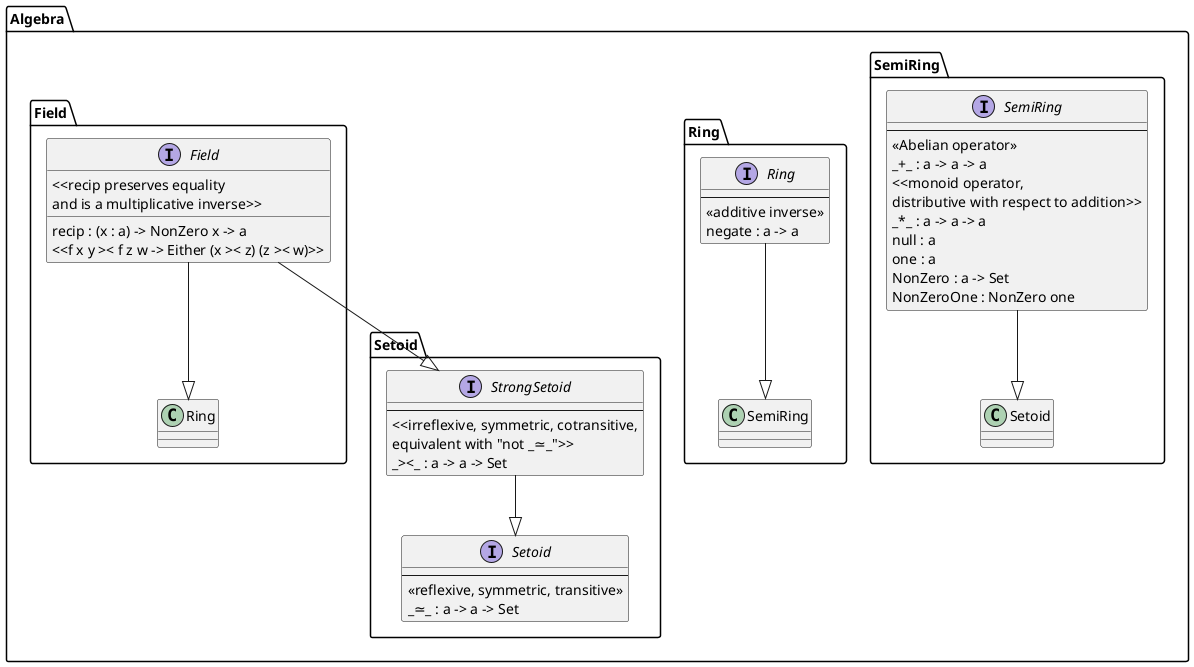 @startuml algebra

package Algebra {
    package Setoid {
        interface Setoid {
            --
            <<reflexive, symmetric, transitive>>
            _≃_ : a -> a -> Set
        }

        interface StrongSetoid {
            --
            <<irreflexive, symmetric, cotransitive,
            equivalent with "not _≃_">>
            _><_ : a -> a -> Set
        }

        StrongSetoid --|> Setoid
    }

    package SemiRing {
        interface SemiRing {
            --
            <<Abelian operator>>
            _+_ : a -> a -> a
            <<monoid operator,
              distributive with respect to addition>>
            _*_ : a -> a -> a
            null : a
            one : a
            NonZero : a -> Set
            NonZeroOne : NonZero one
        }

        SemiRing --|> Setoid
    }

    package Ring {
        interface Ring {
            --
            <<additive inverse>>
            negate : a -> a
        }

        Ring --|> SemiRing
    }

    package Field {
        interface Field {
            recip : (x : a) -> NonZero x -> a
            <<f x y >< f z w -> Either (x >< z) (z >< w)>>
            <<recip preserves equality
              and is a multiplicative inverse>>
        }

        Field --|> Ring
        Field --|> StrongSetoid
    }
}

@enduml